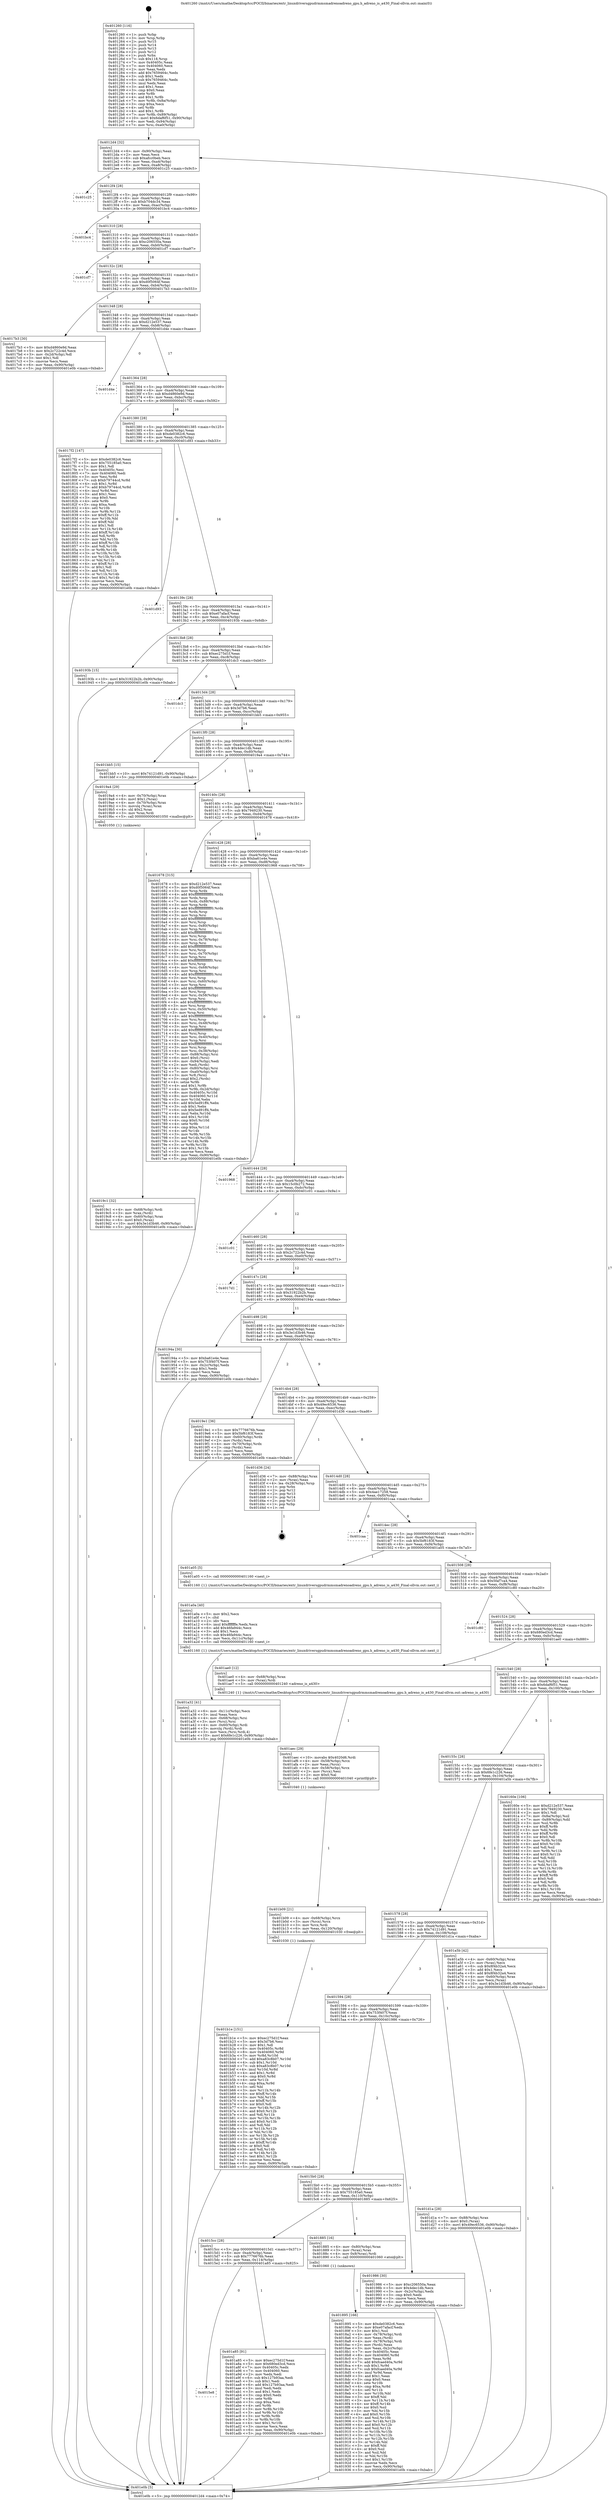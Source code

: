digraph "0x401260" {
  label = "0x401260 (/mnt/c/Users/mathe/Desktop/tcc/POCII/binaries/extr_linuxdriversgpudrmmsmadrenoadreno_gpu.h_adreno_is_a430_Final-ollvm.out::main(0))"
  labelloc = "t"
  node[shape=record]

  Entry [label="",width=0.3,height=0.3,shape=circle,fillcolor=black,style=filled]
  "0x4012d4" [label="{
     0x4012d4 [32]\l
     | [instrs]\l
     &nbsp;&nbsp;0x4012d4 \<+6\>: mov -0x90(%rbp),%eax\l
     &nbsp;&nbsp;0x4012da \<+2\>: mov %eax,%ecx\l
     &nbsp;&nbsp;0x4012dc \<+6\>: sub $0xafcc0beb,%ecx\l
     &nbsp;&nbsp;0x4012e2 \<+6\>: mov %eax,-0xa4(%rbp)\l
     &nbsp;&nbsp;0x4012e8 \<+6\>: mov %ecx,-0xa8(%rbp)\l
     &nbsp;&nbsp;0x4012ee \<+6\>: je 0000000000401c25 \<main+0x9c5\>\l
  }"]
  "0x401c25" [label="{
     0x401c25\l
  }", style=dashed]
  "0x4012f4" [label="{
     0x4012f4 [28]\l
     | [instrs]\l
     &nbsp;&nbsp;0x4012f4 \<+5\>: jmp 00000000004012f9 \<main+0x99\>\l
     &nbsp;&nbsp;0x4012f9 \<+6\>: mov -0xa4(%rbp),%eax\l
     &nbsp;&nbsp;0x4012ff \<+5\>: sub $0xb704dc34,%eax\l
     &nbsp;&nbsp;0x401304 \<+6\>: mov %eax,-0xac(%rbp)\l
     &nbsp;&nbsp;0x40130a \<+6\>: je 0000000000401bc4 \<main+0x964\>\l
  }"]
  Exit [label="",width=0.3,height=0.3,shape=circle,fillcolor=black,style=filled,peripheries=2]
  "0x401bc4" [label="{
     0x401bc4\l
  }", style=dashed]
  "0x401310" [label="{
     0x401310 [28]\l
     | [instrs]\l
     &nbsp;&nbsp;0x401310 \<+5\>: jmp 0000000000401315 \<main+0xb5\>\l
     &nbsp;&nbsp;0x401315 \<+6\>: mov -0xa4(%rbp),%eax\l
     &nbsp;&nbsp;0x40131b \<+5\>: sub $0xc206550a,%eax\l
     &nbsp;&nbsp;0x401320 \<+6\>: mov %eax,-0xb0(%rbp)\l
     &nbsp;&nbsp;0x401326 \<+6\>: je 0000000000401cf7 \<main+0xa97\>\l
  }"]
  "0x401b1e" [label="{
     0x401b1e [151]\l
     | [instrs]\l
     &nbsp;&nbsp;0x401b1e \<+5\>: mov $0xec275d1f,%eax\l
     &nbsp;&nbsp;0x401b23 \<+5\>: mov $0x3d7b6,%esi\l
     &nbsp;&nbsp;0x401b28 \<+2\>: mov $0x1,%dl\l
     &nbsp;&nbsp;0x401b2a \<+8\>: mov 0x40405c,%r8d\l
     &nbsp;&nbsp;0x401b32 \<+8\>: mov 0x404060,%r9d\l
     &nbsp;&nbsp;0x401b3a \<+3\>: mov %r8d,%r10d\l
     &nbsp;&nbsp;0x401b3d \<+7\>: add $0xa83c8b07,%r10d\l
     &nbsp;&nbsp;0x401b44 \<+4\>: sub $0x1,%r10d\l
     &nbsp;&nbsp;0x401b48 \<+7\>: sub $0xa83c8b07,%r10d\l
     &nbsp;&nbsp;0x401b4f \<+4\>: imul %r10d,%r8d\l
     &nbsp;&nbsp;0x401b53 \<+4\>: and $0x1,%r8d\l
     &nbsp;&nbsp;0x401b57 \<+4\>: cmp $0x0,%r8d\l
     &nbsp;&nbsp;0x401b5b \<+4\>: sete %r11b\l
     &nbsp;&nbsp;0x401b5f \<+4\>: cmp $0xa,%r9d\l
     &nbsp;&nbsp;0x401b63 \<+3\>: setl %bl\l
     &nbsp;&nbsp;0x401b66 \<+3\>: mov %r11b,%r14b\l
     &nbsp;&nbsp;0x401b69 \<+4\>: xor $0xff,%r14b\l
     &nbsp;&nbsp;0x401b6d \<+3\>: mov %bl,%r15b\l
     &nbsp;&nbsp;0x401b70 \<+4\>: xor $0xff,%r15b\l
     &nbsp;&nbsp;0x401b74 \<+3\>: xor $0x0,%dl\l
     &nbsp;&nbsp;0x401b77 \<+3\>: mov %r14b,%r12b\l
     &nbsp;&nbsp;0x401b7a \<+4\>: and $0x0,%r12b\l
     &nbsp;&nbsp;0x401b7e \<+3\>: and %dl,%r11b\l
     &nbsp;&nbsp;0x401b81 \<+3\>: mov %r15b,%r13b\l
     &nbsp;&nbsp;0x401b84 \<+4\>: and $0x0,%r13b\l
     &nbsp;&nbsp;0x401b88 \<+2\>: and %dl,%bl\l
     &nbsp;&nbsp;0x401b8a \<+3\>: or %r11b,%r12b\l
     &nbsp;&nbsp;0x401b8d \<+3\>: or %bl,%r13b\l
     &nbsp;&nbsp;0x401b90 \<+3\>: xor %r13b,%r12b\l
     &nbsp;&nbsp;0x401b93 \<+3\>: or %r15b,%r14b\l
     &nbsp;&nbsp;0x401b96 \<+4\>: xor $0xff,%r14b\l
     &nbsp;&nbsp;0x401b9a \<+3\>: or $0x0,%dl\l
     &nbsp;&nbsp;0x401b9d \<+3\>: and %dl,%r14b\l
     &nbsp;&nbsp;0x401ba0 \<+3\>: or %r14b,%r12b\l
     &nbsp;&nbsp;0x401ba3 \<+4\>: test $0x1,%r12b\l
     &nbsp;&nbsp;0x401ba7 \<+3\>: cmovne %esi,%eax\l
     &nbsp;&nbsp;0x401baa \<+6\>: mov %eax,-0x90(%rbp)\l
     &nbsp;&nbsp;0x401bb0 \<+5\>: jmp 0000000000401e0b \<main+0xbab\>\l
  }"]
  "0x401cf7" [label="{
     0x401cf7\l
  }", style=dashed]
  "0x40132c" [label="{
     0x40132c [28]\l
     | [instrs]\l
     &nbsp;&nbsp;0x40132c \<+5\>: jmp 0000000000401331 \<main+0xd1\>\l
     &nbsp;&nbsp;0x401331 \<+6\>: mov -0xa4(%rbp),%eax\l
     &nbsp;&nbsp;0x401337 \<+5\>: sub $0xd0f5064f,%eax\l
     &nbsp;&nbsp;0x40133c \<+6\>: mov %eax,-0xb4(%rbp)\l
     &nbsp;&nbsp;0x401342 \<+6\>: je 00000000004017b3 \<main+0x553\>\l
  }"]
  "0x401b09" [label="{
     0x401b09 [21]\l
     | [instrs]\l
     &nbsp;&nbsp;0x401b09 \<+4\>: mov -0x68(%rbp),%rcx\l
     &nbsp;&nbsp;0x401b0d \<+3\>: mov (%rcx),%rcx\l
     &nbsp;&nbsp;0x401b10 \<+3\>: mov %rcx,%rdi\l
     &nbsp;&nbsp;0x401b13 \<+6\>: mov %eax,-0x120(%rbp)\l
     &nbsp;&nbsp;0x401b19 \<+5\>: call 0000000000401030 \<free@plt\>\l
     | [calls]\l
     &nbsp;&nbsp;0x401030 \{1\} (unknown)\l
  }"]
  "0x4017b3" [label="{
     0x4017b3 [30]\l
     | [instrs]\l
     &nbsp;&nbsp;0x4017b3 \<+5\>: mov $0xd4860e9d,%eax\l
     &nbsp;&nbsp;0x4017b8 \<+5\>: mov $0x2c722c4d,%ecx\l
     &nbsp;&nbsp;0x4017bd \<+3\>: mov -0x2d(%rbp),%dl\l
     &nbsp;&nbsp;0x4017c0 \<+3\>: test $0x1,%dl\l
     &nbsp;&nbsp;0x4017c3 \<+3\>: cmovne %ecx,%eax\l
     &nbsp;&nbsp;0x4017c6 \<+6\>: mov %eax,-0x90(%rbp)\l
     &nbsp;&nbsp;0x4017cc \<+5\>: jmp 0000000000401e0b \<main+0xbab\>\l
  }"]
  "0x401348" [label="{
     0x401348 [28]\l
     | [instrs]\l
     &nbsp;&nbsp;0x401348 \<+5\>: jmp 000000000040134d \<main+0xed\>\l
     &nbsp;&nbsp;0x40134d \<+6\>: mov -0xa4(%rbp),%eax\l
     &nbsp;&nbsp;0x401353 \<+5\>: sub $0xd212e537,%eax\l
     &nbsp;&nbsp;0x401358 \<+6\>: mov %eax,-0xb8(%rbp)\l
     &nbsp;&nbsp;0x40135e \<+6\>: je 0000000000401d4e \<main+0xaee\>\l
  }"]
  "0x401aec" [label="{
     0x401aec [29]\l
     | [instrs]\l
     &nbsp;&nbsp;0x401aec \<+10\>: movabs $0x4020d6,%rdi\l
     &nbsp;&nbsp;0x401af6 \<+4\>: mov -0x58(%rbp),%rcx\l
     &nbsp;&nbsp;0x401afa \<+2\>: mov %eax,(%rcx)\l
     &nbsp;&nbsp;0x401afc \<+4\>: mov -0x58(%rbp),%rcx\l
     &nbsp;&nbsp;0x401b00 \<+2\>: mov (%rcx),%esi\l
     &nbsp;&nbsp;0x401b02 \<+2\>: mov $0x0,%al\l
     &nbsp;&nbsp;0x401b04 \<+5\>: call 0000000000401040 \<printf@plt\>\l
     | [calls]\l
     &nbsp;&nbsp;0x401040 \{1\} (unknown)\l
  }"]
  "0x401d4e" [label="{
     0x401d4e\l
  }", style=dashed]
  "0x401364" [label="{
     0x401364 [28]\l
     | [instrs]\l
     &nbsp;&nbsp;0x401364 \<+5\>: jmp 0000000000401369 \<main+0x109\>\l
     &nbsp;&nbsp;0x401369 \<+6\>: mov -0xa4(%rbp),%eax\l
     &nbsp;&nbsp;0x40136f \<+5\>: sub $0xd4860e9d,%eax\l
     &nbsp;&nbsp;0x401374 \<+6\>: mov %eax,-0xbc(%rbp)\l
     &nbsp;&nbsp;0x40137a \<+6\>: je 00000000004017f2 \<main+0x592\>\l
  }"]
  "0x4015e8" [label="{
     0x4015e8\l
  }", style=dashed]
  "0x4017f2" [label="{
     0x4017f2 [147]\l
     | [instrs]\l
     &nbsp;&nbsp;0x4017f2 \<+5\>: mov $0xde0382c6,%eax\l
     &nbsp;&nbsp;0x4017f7 \<+5\>: mov $0x755185a0,%ecx\l
     &nbsp;&nbsp;0x4017fc \<+2\>: mov $0x1,%dl\l
     &nbsp;&nbsp;0x4017fe \<+7\>: mov 0x40405c,%esi\l
     &nbsp;&nbsp;0x401805 \<+7\>: mov 0x404060,%edi\l
     &nbsp;&nbsp;0x40180c \<+3\>: mov %esi,%r8d\l
     &nbsp;&nbsp;0x40180f \<+7\>: sub $0xb79744cd,%r8d\l
     &nbsp;&nbsp;0x401816 \<+4\>: sub $0x1,%r8d\l
     &nbsp;&nbsp;0x40181a \<+7\>: add $0xb79744cd,%r8d\l
     &nbsp;&nbsp;0x401821 \<+4\>: imul %r8d,%esi\l
     &nbsp;&nbsp;0x401825 \<+3\>: and $0x1,%esi\l
     &nbsp;&nbsp;0x401828 \<+3\>: cmp $0x0,%esi\l
     &nbsp;&nbsp;0x40182b \<+4\>: sete %r9b\l
     &nbsp;&nbsp;0x40182f \<+3\>: cmp $0xa,%edi\l
     &nbsp;&nbsp;0x401832 \<+4\>: setl %r10b\l
     &nbsp;&nbsp;0x401836 \<+3\>: mov %r9b,%r11b\l
     &nbsp;&nbsp;0x401839 \<+4\>: xor $0xff,%r11b\l
     &nbsp;&nbsp;0x40183d \<+3\>: mov %r10b,%bl\l
     &nbsp;&nbsp;0x401840 \<+3\>: xor $0xff,%bl\l
     &nbsp;&nbsp;0x401843 \<+3\>: xor $0x1,%dl\l
     &nbsp;&nbsp;0x401846 \<+3\>: mov %r11b,%r14b\l
     &nbsp;&nbsp;0x401849 \<+4\>: and $0xff,%r14b\l
     &nbsp;&nbsp;0x40184d \<+3\>: and %dl,%r9b\l
     &nbsp;&nbsp;0x401850 \<+3\>: mov %bl,%r15b\l
     &nbsp;&nbsp;0x401853 \<+4\>: and $0xff,%r15b\l
     &nbsp;&nbsp;0x401857 \<+3\>: and %dl,%r10b\l
     &nbsp;&nbsp;0x40185a \<+3\>: or %r9b,%r14b\l
     &nbsp;&nbsp;0x40185d \<+3\>: or %r10b,%r15b\l
     &nbsp;&nbsp;0x401860 \<+3\>: xor %r15b,%r14b\l
     &nbsp;&nbsp;0x401863 \<+3\>: or %bl,%r11b\l
     &nbsp;&nbsp;0x401866 \<+4\>: xor $0xff,%r11b\l
     &nbsp;&nbsp;0x40186a \<+3\>: or $0x1,%dl\l
     &nbsp;&nbsp;0x40186d \<+3\>: and %dl,%r11b\l
     &nbsp;&nbsp;0x401870 \<+3\>: or %r11b,%r14b\l
     &nbsp;&nbsp;0x401873 \<+4\>: test $0x1,%r14b\l
     &nbsp;&nbsp;0x401877 \<+3\>: cmovne %ecx,%eax\l
     &nbsp;&nbsp;0x40187a \<+6\>: mov %eax,-0x90(%rbp)\l
     &nbsp;&nbsp;0x401880 \<+5\>: jmp 0000000000401e0b \<main+0xbab\>\l
  }"]
  "0x401380" [label="{
     0x401380 [28]\l
     | [instrs]\l
     &nbsp;&nbsp;0x401380 \<+5\>: jmp 0000000000401385 \<main+0x125\>\l
     &nbsp;&nbsp;0x401385 \<+6\>: mov -0xa4(%rbp),%eax\l
     &nbsp;&nbsp;0x40138b \<+5\>: sub $0xde0382c6,%eax\l
     &nbsp;&nbsp;0x401390 \<+6\>: mov %eax,-0xc0(%rbp)\l
     &nbsp;&nbsp;0x401396 \<+6\>: je 0000000000401d93 \<main+0xb33\>\l
  }"]
  "0x401a85" [label="{
     0x401a85 [91]\l
     | [instrs]\l
     &nbsp;&nbsp;0x401a85 \<+5\>: mov $0xec275d1f,%eax\l
     &nbsp;&nbsp;0x401a8a \<+5\>: mov $0x680ed3cd,%ecx\l
     &nbsp;&nbsp;0x401a8f \<+7\>: mov 0x40405c,%edx\l
     &nbsp;&nbsp;0x401a96 \<+7\>: mov 0x404060,%esi\l
     &nbsp;&nbsp;0x401a9d \<+2\>: mov %edx,%edi\l
     &nbsp;&nbsp;0x401a9f \<+6\>: sub $0x127b93aa,%edi\l
     &nbsp;&nbsp;0x401aa5 \<+3\>: sub $0x1,%edi\l
     &nbsp;&nbsp;0x401aa8 \<+6\>: add $0x127b93aa,%edi\l
     &nbsp;&nbsp;0x401aae \<+3\>: imul %edi,%edx\l
     &nbsp;&nbsp;0x401ab1 \<+3\>: and $0x1,%edx\l
     &nbsp;&nbsp;0x401ab4 \<+3\>: cmp $0x0,%edx\l
     &nbsp;&nbsp;0x401ab7 \<+4\>: sete %r8b\l
     &nbsp;&nbsp;0x401abb \<+3\>: cmp $0xa,%esi\l
     &nbsp;&nbsp;0x401abe \<+4\>: setl %r9b\l
     &nbsp;&nbsp;0x401ac2 \<+3\>: mov %r8b,%r10b\l
     &nbsp;&nbsp;0x401ac5 \<+3\>: and %r9b,%r10b\l
     &nbsp;&nbsp;0x401ac8 \<+3\>: xor %r9b,%r8b\l
     &nbsp;&nbsp;0x401acb \<+3\>: or %r8b,%r10b\l
     &nbsp;&nbsp;0x401ace \<+4\>: test $0x1,%r10b\l
     &nbsp;&nbsp;0x401ad2 \<+3\>: cmovne %ecx,%eax\l
     &nbsp;&nbsp;0x401ad5 \<+6\>: mov %eax,-0x90(%rbp)\l
     &nbsp;&nbsp;0x401adb \<+5\>: jmp 0000000000401e0b \<main+0xbab\>\l
  }"]
  "0x401d93" [label="{
     0x401d93\l
  }", style=dashed]
  "0x40139c" [label="{
     0x40139c [28]\l
     | [instrs]\l
     &nbsp;&nbsp;0x40139c \<+5\>: jmp 00000000004013a1 \<main+0x141\>\l
     &nbsp;&nbsp;0x4013a1 \<+6\>: mov -0xa4(%rbp),%eax\l
     &nbsp;&nbsp;0x4013a7 \<+5\>: sub $0xe07afacf,%eax\l
     &nbsp;&nbsp;0x4013ac \<+6\>: mov %eax,-0xc4(%rbp)\l
     &nbsp;&nbsp;0x4013b2 \<+6\>: je 000000000040193b \<main+0x6db\>\l
  }"]
  "0x401a32" [label="{
     0x401a32 [41]\l
     | [instrs]\l
     &nbsp;&nbsp;0x401a32 \<+6\>: mov -0x11c(%rbp),%ecx\l
     &nbsp;&nbsp;0x401a38 \<+3\>: imul %eax,%ecx\l
     &nbsp;&nbsp;0x401a3b \<+4\>: mov -0x68(%rbp),%rsi\l
     &nbsp;&nbsp;0x401a3f \<+3\>: mov (%rsi),%rsi\l
     &nbsp;&nbsp;0x401a42 \<+4\>: mov -0x60(%rbp),%rdi\l
     &nbsp;&nbsp;0x401a46 \<+3\>: movslq (%rdi),%rdi\l
     &nbsp;&nbsp;0x401a49 \<+3\>: mov %ecx,(%rsi,%rdi,4)\l
     &nbsp;&nbsp;0x401a4c \<+10\>: movl $0x6fe1c226,-0x90(%rbp)\l
     &nbsp;&nbsp;0x401a56 \<+5\>: jmp 0000000000401e0b \<main+0xbab\>\l
  }"]
  "0x40193b" [label="{
     0x40193b [15]\l
     | [instrs]\l
     &nbsp;&nbsp;0x40193b \<+10\>: movl $0x31922b2b,-0x90(%rbp)\l
     &nbsp;&nbsp;0x401945 \<+5\>: jmp 0000000000401e0b \<main+0xbab\>\l
  }"]
  "0x4013b8" [label="{
     0x4013b8 [28]\l
     | [instrs]\l
     &nbsp;&nbsp;0x4013b8 \<+5\>: jmp 00000000004013bd \<main+0x15d\>\l
     &nbsp;&nbsp;0x4013bd \<+6\>: mov -0xa4(%rbp),%eax\l
     &nbsp;&nbsp;0x4013c3 \<+5\>: sub $0xec275d1f,%eax\l
     &nbsp;&nbsp;0x4013c8 \<+6\>: mov %eax,-0xc8(%rbp)\l
     &nbsp;&nbsp;0x4013ce \<+6\>: je 0000000000401dc3 \<main+0xb63\>\l
  }"]
  "0x401a0a" [label="{
     0x401a0a [40]\l
     | [instrs]\l
     &nbsp;&nbsp;0x401a0a \<+5\>: mov $0x2,%ecx\l
     &nbsp;&nbsp;0x401a0f \<+1\>: cltd\l
     &nbsp;&nbsp;0x401a10 \<+2\>: idiv %ecx\l
     &nbsp;&nbsp;0x401a12 \<+6\>: imul $0xfffffffe,%edx,%ecx\l
     &nbsp;&nbsp;0x401a18 \<+6\>: add $0x46fa944c,%ecx\l
     &nbsp;&nbsp;0x401a1e \<+3\>: add $0x1,%ecx\l
     &nbsp;&nbsp;0x401a21 \<+6\>: sub $0x46fa944c,%ecx\l
     &nbsp;&nbsp;0x401a27 \<+6\>: mov %ecx,-0x11c(%rbp)\l
     &nbsp;&nbsp;0x401a2d \<+5\>: call 0000000000401160 \<next_i\>\l
     | [calls]\l
     &nbsp;&nbsp;0x401160 \{1\} (/mnt/c/Users/mathe/Desktop/tcc/POCII/binaries/extr_linuxdriversgpudrmmsmadrenoadreno_gpu.h_adreno_is_a430_Final-ollvm.out::next_i)\l
  }"]
  "0x401dc3" [label="{
     0x401dc3\l
  }", style=dashed]
  "0x4013d4" [label="{
     0x4013d4 [28]\l
     | [instrs]\l
     &nbsp;&nbsp;0x4013d4 \<+5\>: jmp 00000000004013d9 \<main+0x179\>\l
     &nbsp;&nbsp;0x4013d9 \<+6\>: mov -0xa4(%rbp),%eax\l
     &nbsp;&nbsp;0x4013df \<+5\>: sub $0x3d7b6,%eax\l
     &nbsp;&nbsp;0x4013e4 \<+6\>: mov %eax,-0xcc(%rbp)\l
     &nbsp;&nbsp;0x4013ea \<+6\>: je 0000000000401bb5 \<main+0x955\>\l
  }"]
  "0x4019c1" [label="{
     0x4019c1 [32]\l
     | [instrs]\l
     &nbsp;&nbsp;0x4019c1 \<+4\>: mov -0x68(%rbp),%rdi\l
     &nbsp;&nbsp;0x4019c5 \<+3\>: mov %rax,(%rdi)\l
     &nbsp;&nbsp;0x4019c8 \<+4\>: mov -0x60(%rbp),%rax\l
     &nbsp;&nbsp;0x4019cc \<+6\>: movl $0x0,(%rax)\l
     &nbsp;&nbsp;0x4019d2 \<+10\>: movl $0x3e1d3b46,-0x90(%rbp)\l
     &nbsp;&nbsp;0x4019dc \<+5\>: jmp 0000000000401e0b \<main+0xbab\>\l
  }"]
  "0x401bb5" [label="{
     0x401bb5 [15]\l
     | [instrs]\l
     &nbsp;&nbsp;0x401bb5 \<+10\>: movl $0x74121d91,-0x90(%rbp)\l
     &nbsp;&nbsp;0x401bbf \<+5\>: jmp 0000000000401e0b \<main+0xbab\>\l
  }"]
  "0x4013f0" [label="{
     0x4013f0 [28]\l
     | [instrs]\l
     &nbsp;&nbsp;0x4013f0 \<+5\>: jmp 00000000004013f5 \<main+0x195\>\l
     &nbsp;&nbsp;0x4013f5 \<+6\>: mov -0xa4(%rbp),%eax\l
     &nbsp;&nbsp;0x4013fb \<+5\>: sub $0x4dec1db,%eax\l
     &nbsp;&nbsp;0x401400 \<+6\>: mov %eax,-0xd0(%rbp)\l
     &nbsp;&nbsp;0x401406 \<+6\>: je 00000000004019a4 \<main+0x744\>\l
  }"]
  "0x401895" [label="{
     0x401895 [166]\l
     | [instrs]\l
     &nbsp;&nbsp;0x401895 \<+5\>: mov $0xde0382c6,%ecx\l
     &nbsp;&nbsp;0x40189a \<+5\>: mov $0xe07afacf,%edx\l
     &nbsp;&nbsp;0x40189f \<+3\>: mov $0x1,%sil\l
     &nbsp;&nbsp;0x4018a2 \<+4\>: mov -0x78(%rbp),%rdi\l
     &nbsp;&nbsp;0x4018a6 \<+2\>: mov %eax,(%rdi)\l
     &nbsp;&nbsp;0x4018a8 \<+4\>: mov -0x78(%rbp),%rdi\l
     &nbsp;&nbsp;0x4018ac \<+2\>: mov (%rdi),%eax\l
     &nbsp;&nbsp;0x4018ae \<+3\>: mov %eax,-0x2c(%rbp)\l
     &nbsp;&nbsp;0x4018b1 \<+7\>: mov 0x40405c,%eax\l
     &nbsp;&nbsp;0x4018b8 \<+8\>: mov 0x404060,%r8d\l
     &nbsp;&nbsp;0x4018c0 \<+3\>: mov %eax,%r9d\l
     &nbsp;&nbsp;0x4018c3 \<+7\>: add $0xfcaed40a,%r9d\l
     &nbsp;&nbsp;0x4018ca \<+4\>: sub $0x1,%r9d\l
     &nbsp;&nbsp;0x4018ce \<+7\>: sub $0xfcaed40a,%r9d\l
     &nbsp;&nbsp;0x4018d5 \<+4\>: imul %r9d,%eax\l
     &nbsp;&nbsp;0x4018d9 \<+3\>: and $0x1,%eax\l
     &nbsp;&nbsp;0x4018dc \<+3\>: cmp $0x0,%eax\l
     &nbsp;&nbsp;0x4018df \<+4\>: sete %r10b\l
     &nbsp;&nbsp;0x4018e3 \<+4\>: cmp $0xa,%r8d\l
     &nbsp;&nbsp;0x4018e7 \<+4\>: setl %r11b\l
     &nbsp;&nbsp;0x4018eb \<+3\>: mov %r10b,%bl\l
     &nbsp;&nbsp;0x4018ee \<+3\>: xor $0xff,%bl\l
     &nbsp;&nbsp;0x4018f1 \<+3\>: mov %r11b,%r14b\l
     &nbsp;&nbsp;0x4018f4 \<+4\>: xor $0xff,%r14b\l
     &nbsp;&nbsp;0x4018f8 \<+4\>: xor $0x0,%sil\l
     &nbsp;&nbsp;0x4018fc \<+3\>: mov %bl,%r15b\l
     &nbsp;&nbsp;0x4018ff \<+4\>: and $0x0,%r15b\l
     &nbsp;&nbsp;0x401903 \<+3\>: and %sil,%r10b\l
     &nbsp;&nbsp;0x401906 \<+3\>: mov %r14b,%r12b\l
     &nbsp;&nbsp;0x401909 \<+4\>: and $0x0,%r12b\l
     &nbsp;&nbsp;0x40190d \<+3\>: and %sil,%r11b\l
     &nbsp;&nbsp;0x401910 \<+3\>: or %r10b,%r15b\l
     &nbsp;&nbsp;0x401913 \<+3\>: or %r11b,%r12b\l
     &nbsp;&nbsp;0x401916 \<+3\>: xor %r12b,%r15b\l
     &nbsp;&nbsp;0x401919 \<+3\>: or %r14b,%bl\l
     &nbsp;&nbsp;0x40191c \<+3\>: xor $0xff,%bl\l
     &nbsp;&nbsp;0x40191f \<+4\>: or $0x0,%sil\l
     &nbsp;&nbsp;0x401923 \<+3\>: and %sil,%bl\l
     &nbsp;&nbsp;0x401926 \<+3\>: or %bl,%r15b\l
     &nbsp;&nbsp;0x401929 \<+4\>: test $0x1,%r15b\l
     &nbsp;&nbsp;0x40192d \<+3\>: cmovne %edx,%ecx\l
     &nbsp;&nbsp;0x401930 \<+6\>: mov %ecx,-0x90(%rbp)\l
     &nbsp;&nbsp;0x401936 \<+5\>: jmp 0000000000401e0b \<main+0xbab\>\l
  }"]
  "0x4019a4" [label="{
     0x4019a4 [29]\l
     | [instrs]\l
     &nbsp;&nbsp;0x4019a4 \<+4\>: mov -0x70(%rbp),%rax\l
     &nbsp;&nbsp;0x4019a8 \<+6\>: movl $0x1,(%rax)\l
     &nbsp;&nbsp;0x4019ae \<+4\>: mov -0x70(%rbp),%rax\l
     &nbsp;&nbsp;0x4019b2 \<+3\>: movslq (%rax),%rax\l
     &nbsp;&nbsp;0x4019b5 \<+4\>: shl $0x2,%rax\l
     &nbsp;&nbsp;0x4019b9 \<+3\>: mov %rax,%rdi\l
     &nbsp;&nbsp;0x4019bc \<+5\>: call 0000000000401050 \<malloc@plt\>\l
     | [calls]\l
     &nbsp;&nbsp;0x401050 \{1\} (unknown)\l
  }"]
  "0x40140c" [label="{
     0x40140c [28]\l
     | [instrs]\l
     &nbsp;&nbsp;0x40140c \<+5\>: jmp 0000000000401411 \<main+0x1b1\>\l
     &nbsp;&nbsp;0x401411 \<+6\>: mov -0xa4(%rbp),%eax\l
     &nbsp;&nbsp;0x401417 \<+5\>: sub $0x7949230,%eax\l
     &nbsp;&nbsp;0x40141c \<+6\>: mov %eax,-0xd4(%rbp)\l
     &nbsp;&nbsp;0x401422 \<+6\>: je 0000000000401678 \<main+0x418\>\l
  }"]
  "0x4015cc" [label="{
     0x4015cc [28]\l
     | [instrs]\l
     &nbsp;&nbsp;0x4015cc \<+5\>: jmp 00000000004015d1 \<main+0x371\>\l
     &nbsp;&nbsp;0x4015d1 \<+6\>: mov -0xa4(%rbp),%eax\l
     &nbsp;&nbsp;0x4015d7 \<+5\>: sub $0x7776676b,%eax\l
     &nbsp;&nbsp;0x4015dc \<+6\>: mov %eax,-0x114(%rbp)\l
     &nbsp;&nbsp;0x4015e2 \<+6\>: je 0000000000401a85 \<main+0x825\>\l
  }"]
  "0x401678" [label="{
     0x401678 [315]\l
     | [instrs]\l
     &nbsp;&nbsp;0x401678 \<+5\>: mov $0xd212e537,%eax\l
     &nbsp;&nbsp;0x40167d \<+5\>: mov $0xd0f5064f,%ecx\l
     &nbsp;&nbsp;0x401682 \<+3\>: mov %rsp,%rdx\l
     &nbsp;&nbsp;0x401685 \<+4\>: add $0xfffffffffffffff0,%rdx\l
     &nbsp;&nbsp;0x401689 \<+3\>: mov %rdx,%rsp\l
     &nbsp;&nbsp;0x40168c \<+7\>: mov %rdx,-0x88(%rbp)\l
     &nbsp;&nbsp;0x401693 \<+3\>: mov %rsp,%rdx\l
     &nbsp;&nbsp;0x401696 \<+4\>: add $0xfffffffffffffff0,%rdx\l
     &nbsp;&nbsp;0x40169a \<+3\>: mov %rdx,%rsp\l
     &nbsp;&nbsp;0x40169d \<+3\>: mov %rsp,%rsi\l
     &nbsp;&nbsp;0x4016a0 \<+4\>: add $0xfffffffffffffff0,%rsi\l
     &nbsp;&nbsp;0x4016a4 \<+3\>: mov %rsi,%rsp\l
     &nbsp;&nbsp;0x4016a7 \<+4\>: mov %rsi,-0x80(%rbp)\l
     &nbsp;&nbsp;0x4016ab \<+3\>: mov %rsp,%rsi\l
     &nbsp;&nbsp;0x4016ae \<+4\>: add $0xfffffffffffffff0,%rsi\l
     &nbsp;&nbsp;0x4016b2 \<+3\>: mov %rsi,%rsp\l
     &nbsp;&nbsp;0x4016b5 \<+4\>: mov %rsi,-0x78(%rbp)\l
     &nbsp;&nbsp;0x4016b9 \<+3\>: mov %rsp,%rsi\l
     &nbsp;&nbsp;0x4016bc \<+4\>: add $0xfffffffffffffff0,%rsi\l
     &nbsp;&nbsp;0x4016c0 \<+3\>: mov %rsi,%rsp\l
     &nbsp;&nbsp;0x4016c3 \<+4\>: mov %rsi,-0x70(%rbp)\l
     &nbsp;&nbsp;0x4016c7 \<+3\>: mov %rsp,%rsi\l
     &nbsp;&nbsp;0x4016ca \<+4\>: add $0xfffffffffffffff0,%rsi\l
     &nbsp;&nbsp;0x4016ce \<+3\>: mov %rsi,%rsp\l
     &nbsp;&nbsp;0x4016d1 \<+4\>: mov %rsi,-0x68(%rbp)\l
     &nbsp;&nbsp;0x4016d5 \<+3\>: mov %rsp,%rsi\l
     &nbsp;&nbsp;0x4016d8 \<+4\>: add $0xfffffffffffffff0,%rsi\l
     &nbsp;&nbsp;0x4016dc \<+3\>: mov %rsi,%rsp\l
     &nbsp;&nbsp;0x4016df \<+4\>: mov %rsi,-0x60(%rbp)\l
     &nbsp;&nbsp;0x4016e3 \<+3\>: mov %rsp,%rsi\l
     &nbsp;&nbsp;0x4016e6 \<+4\>: add $0xfffffffffffffff0,%rsi\l
     &nbsp;&nbsp;0x4016ea \<+3\>: mov %rsi,%rsp\l
     &nbsp;&nbsp;0x4016ed \<+4\>: mov %rsi,-0x58(%rbp)\l
     &nbsp;&nbsp;0x4016f1 \<+3\>: mov %rsp,%rsi\l
     &nbsp;&nbsp;0x4016f4 \<+4\>: add $0xfffffffffffffff0,%rsi\l
     &nbsp;&nbsp;0x4016f8 \<+3\>: mov %rsi,%rsp\l
     &nbsp;&nbsp;0x4016fb \<+4\>: mov %rsi,-0x50(%rbp)\l
     &nbsp;&nbsp;0x4016ff \<+3\>: mov %rsp,%rsi\l
     &nbsp;&nbsp;0x401702 \<+4\>: add $0xfffffffffffffff0,%rsi\l
     &nbsp;&nbsp;0x401706 \<+3\>: mov %rsi,%rsp\l
     &nbsp;&nbsp;0x401709 \<+4\>: mov %rsi,-0x48(%rbp)\l
     &nbsp;&nbsp;0x40170d \<+3\>: mov %rsp,%rsi\l
     &nbsp;&nbsp;0x401710 \<+4\>: add $0xfffffffffffffff0,%rsi\l
     &nbsp;&nbsp;0x401714 \<+3\>: mov %rsi,%rsp\l
     &nbsp;&nbsp;0x401717 \<+4\>: mov %rsi,-0x40(%rbp)\l
     &nbsp;&nbsp;0x40171b \<+3\>: mov %rsp,%rsi\l
     &nbsp;&nbsp;0x40171e \<+4\>: add $0xfffffffffffffff0,%rsi\l
     &nbsp;&nbsp;0x401722 \<+3\>: mov %rsi,%rsp\l
     &nbsp;&nbsp;0x401725 \<+4\>: mov %rsi,-0x38(%rbp)\l
     &nbsp;&nbsp;0x401729 \<+7\>: mov -0x88(%rbp),%rsi\l
     &nbsp;&nbsp;0x401730 \<+6\>: movl $0x0,(%rsi)\l
     &nbsp;&nbsp;0x401736 \<+6\>: mov -0x94(%rbp),%edi\l
     &nbsp;&nbsp;0x40173c \<+2\>: mov %edi,(%rdx)\l
     &nbsp;&nbsp;0x40173e \<+4\>: mov -0x80(%rbp),%rsi\l
     &nbsp;&nbsp;0x401742 \<+7\>: mov -0xa0(%rbp),%r8\l
     &nbsp;&nbsp;0x401749 \<+3\>: mov %r8,(%rsi)\l
     &nbsp;&nbsp;0x40174c \<+3\>: cmpl $0x2,(%rdx)\l
     &nbsp;&nbsp;0x40174f \<+4\>: setne %r9b\l
     &nbsp;&nbsp;0x401753 \<+4\>: and $0x1,%r9b\l
     &nbsp;&nbsp;0x401757 \<+4\>: mov %r9b,-0x2d(%rbp)\l
     &nbsp;&nbsp;0x40175b \<+8\>: mov 0x40405c,%r10d\l
     &nbsp;&nbsp;0x401763 \<+8\>: mov 0x404060,%r11d\l
     &nbsp;&nbsp;0x40176b \<+3\>: mov %r10d,%ebx\l
     &nbsp;&nbsp;0x40176e \<+6\>: add $0x5ed91ff4,%ebx\l
     &nbsp;&nbsp;0x401774 \<+3\>: sub $0x1,%ebx\l
     &nbsp;&nbsp;0x401777 \<+6\>: sub $0x5ed91ff4,%ebx\l
     &nbsp;&nbsp;0x40177d \<+4\>: imul %ebx,%r10d\l
     &nbsp;&nbsp;0x401781 \<+4\>: and $0x1,%r10d\l
     &nbsp;&nbsp;0x401785 \<+4\>: cmp $0x0,%r10d\l
     &nbsp;&nbsp;0x401789 \<+4\>: sete %r9b\l
     &nbsp;&nbsp;0x40178d \<+4\>: cmp $0xa,%r11d\l
     &nbsp;&nbsp;0x401791 \<+4\>: setl %r14b\l
     &nbsp;&nbsp;0x401795 \<+3\>: mov %r9b,%r15b\l
     &nbsp;&nbsp;0x401798 \<+3\>: and %r14b,%r15b\l
     &nbsp;&nbsp;0x40179b \<+3\>: xor %r14b,%r9b\l
     &nbsp;&nbsp;0x40179e \<+3\>: or %r9b,%r15b\l
     &nbsp;&nbsp;0x4017a1 \<+4\>: test $0x1,%r15b\l
     &nbsp;&nbsp;0x4017a5 \<+3\>: cmovne %ecx,%eax\l
     &nbsp;&nbsp;0x4017a8 \<+6\>: mov %eax,-0x90(%rbp)\l
     &nbsp;&nbsp;0x4017ae \<+5\>: jmp 0000000000401e0b \<main+0xbab\>\l
  }"]
  "0x401428" [label="{
     0x401428 [28]\l
     | [instrs]\l
     &nbsp;&nbsp;0x401428 \<+5\>: jmp 000000000040142d \<main+0x1cd\>\l
     &nbsp;&nbsp;0x40142d \<+6\>: mov -0xa4(%rbp),%eax\l
     &nbsp;&nbsp;0x401433 \<+5\>: sub $0xba61e4e,%eax\l
     &nbsp;&nbsp;0x401438 \<+6\>: mov %eax,-0xd8(%rbp)\l
     &nbsp;&nbsp;0x40143e \<+6\>: je 0000000000401968 \<main+0x708\>\l
  }"]
  "0x401885" [label="{
     0x401885 [16]\l
     | [instrs]\l
     &nbsp;&nbsp;0x401885 \<+4\>: mov -0x80(%rbp),%rax\l
     &nbsp;&nbsp;0x401889 \<+3\>: mov (%rax),%rax\l
     &nbsp;&nbsp;0x40188c \<+4\>: mov 0x8(%rax),%rdi\l
     &nbsp;&nbsp;0x401890 \<+5\>: call 0000000000401060 \<atoi@plt\>\l
     | [calls]\l
     &nbsp;&nbsp;0x401060 \{1\} (unknown)\l
  }"]
  "0x401968" [label="{
     0x401968\l
  }", style=dashed]
  "0x401444" [label="{
     0x401444 [28]\l
     | [instrs]\l
     &nbsp;&nbsp;0x401444 \<+5\>: jmp 0000000000401449 \<main+0x1e9\>\l
     &nbsp;&nbsp;0x401449 \<+6\>: mov -0xa4(%rbp),%eax\l
     &nbsp;&nbsp;0x40144f \<+5\>: sub $0x15c0b272,%eax\l
     &nbsp;&nbsp;0x401454 \<+6\>: mov %eax,-0xdc(%rbp)\l
     &nbsp;&nbsp;0x40145a \<+6\>: je 0000000000401c01 \<main+0x9a1\>\l
  }"]
  "0x4015b0" [label="{
     0x4015b0 [28]\l
     | [instrs]\l
     &nbsp;&nbsp;0x4015b0 \<+5\>: jmp 00000000004015b5 \<main+0x355\>\l
     &nbsp;&nbsp;0x4015b5 \<+6\>: mov -0xa4(%rbp),%eax\l
     &nbsp;&nbsp;0x4015bb \<+5\>: sub $0x755185a0,%eax\l
     &nbsp;&nbsp;0x4015c0 \<+6\>: mov %eax,-0x110(%rbp)\l
     &nbsp;&nbsp;0x4015c6 \<+6\>: je 0000000000401885 \<main+0x625\>\l
  }"]
  "0x401c01" [label="{
     0x401c01\l
  }", style=dashed]
  "0x401460" [label="{
     0x401460 [28]\l
     | [instrs]\l
     &nbsp;&nbsp;0x401460 \<+5\>: jmp 0000000000401465 \<main+0x205\>\l
     &nbsp;&nbsp;0x401465 \<+6\>: mov -0xa4(%rbp),%eax\l
     &nbsp;&nbsp;0x40146b \<+5\>: sub $0x2c722c4d,%eax\l
     &nbsp;&nbsp;0x401470 \<+6\>: mov %eax,-0xe0(%rbp)\l
     &nbsp;&nbsp;0x401476 \<+6\>: je 00000000004017d1 \<main+0x571\>\l
  }"]
  "0x401986" [label="{
     0x401986 [30]\l
     | [instrs]\l
     &nbsp;&nbsp;0x401986 \<+5\>: mov $0xc206550a,%eax\l
     &nbsp;&nbsp;0x40198b \<+5\>: mov $0x4dec1db,%ecx\l
     &nbsp;&nbsp;0x401990 \<+3\>: mov -0x2c(%rbp),%edx\l
     &nbsp;&nbsp;0x401993 \<+3\>: cmp $0x0,%edx\l
     &nbsp;&nbsp;0x401996 \<+3\>: cmove %ecx,%eax\l
     &nbsp;&nbsp;0x401999 \<+6\>: mov %eax,-0x90(%rbp)\l
     &nbsp;&nbsp;0x40199f \<+5\>: jmp 0000000000401e0b \<main+0xbab\>\l
  }"]
  "0x4017d1" [label="{
     0x4017d1\l
  }", style=dashed]
  "0x40147c" [label="{
     0x40147c [28]\l
     | [instrs]\l
     &nbsp;&nbsp;0x40147c \<+5\>: jmp 0000000000401481 \<main+0x221\>\l
     &nbsp;&nbsp;0x401481 \<+6\>: mov -0xa4(%rbp),%eax\l
     &nbsp;&nbsp;0x401487 \<+5\>: sub $0x31922b2b,%eax\l
     &nbsp;&nbsp;0x40148c \<+6\>: mov %eax,-0xe4(%rbp)\l
     &nbsp;&nbsp;0x401492 \<+6\>: je 000000000040194a \<main+0x6ea\>\l
  }"]
  "0x401594" [label="{
     0x401594 [28]\l
     | [instrs]\l
     &nbsp;&nbsp;0x401594 \<+5\>: jmp 0000000000401599 \<main+0x339\>\l
     &nbsp;&nbsp;0x401599 \<+6\>: mov -0xa4(%rbp),%eax\l
     &nbsp;&nbsp;0x40159f \<+5\>: sub $0x753f407f,%eax\l
     &nbsp;&nbsp;0x4015a4 \<+6\>: mov %eax,-0x10c(%rbp)\l
     &nbsp;&nbsp;0x4015aa \<+6\>: je 0000000000401986 \<main+0x726\>\l
  }"]
  "0x40194a" [label="{
     0x40194a [30]\l
     | [instrs]\l
     &nbsp;&nbsp;0x40194a \<+5\>: mov $0xba61e4e,%eax\l
     &nbsp;&nbsp;0x40194f \<+5\>: mov $0x753f407f,%ecx\l
     &nbsp;&nbsp;0x401954 \<+3\>: mov -0x2c(%rbp),%edx\l
     &nbsp;&nbsp;0x401957 \<+3\>: cmp $0x1,%edx\l
     &nbsp;&nbsp;0x40195a \<+3\>: cmovl %ecx,%eax\l
     &nbsp;&nbsp;0x40195d \<+6\>: mov %eax,-0x90(%rbp)\l
     &nbsp;&nbsp;0x401963 \<+5\>: jmp 0000000000401e0b \<main+0xbab\>\l
  }"]
  "0x401498" [label="{
     0x401498 [28]\l
     | [instrs]\l
     &nbsp;&nbsp;0x401498 \<+5\>: jmp 000000000040149d \<main+0x23d\>\l
     &nbsp;&nbsp;0x40149d \<+6\>: mov -0xa4(%rbp),%eax\l
     &nbsp;&nbsp;0x4014a3 \<+5\>: sub $0x3e1d3b46,%eax\l
     &nbsp;&nbsp;0x4014a8 \<+6\>: mov %eax,-0xe8(%rbp)\l
     &nbsp;&nbsp;0x4014ae \<+6\>: je 00000000004019e1 \<main+0x781\>\l
  }"]
  "0x401d1a" [label="{
     0x401d1a [28]\l
     | [instrs]\l
     &nbsp;&nbsp;0x401d1a \<+7\>: mov -0x88(%rbp),%rax\l
     &nbsp;&nbsp;0x401d21 \<+6\>: movl $0x0,(%rax)\l
     &nbsp;&nbsp;0x401d27 \<+10\>: movl $0x49ec6536,-0x90(%rbp)\l
     &nbsp;&nbsp;0x401d31 \<+5\>: jmp 0000000000401e0b \<main+0xbab\>\l
  }"]
  "0x4019e1" [label="{
     0x4019e1 [36]\l
     | [instrs]\l
     &nbsp;&nbsp;0x4019e1 \<+5\>: mov $0x7776676b,%eax\l
     &nbsp;&nbsp;0x4019e6 \<+5\>: mov $0x5bf6183f,%ecx\l
     &nbsp;&nbsp;0x4019eb \<+4\>: mov -0x60(%rbp),%rdx\l
     &nbsp;&nbsp;0x4019ef \<+2\>: mov (%rdx),%esi\l
     &nbsp;&nbsp;0x4019f1 \<+4\>: mov -0x70(%rbp),%rdx\l
     &nbsp;&nbsp;0x4019f5 \<+2\>: cmp (%rdx),%esi\l
     &nbsp;&nbsp;0x4019f7 \<+3\>: cmovl %ecx,%eax\l
     &nbsp;&nbsp;0x4019fa \<+6\>: mov %eax,-0x90(%rbp)\l
     &nbsp;&nbsp;0x401a00 \<+5\>: jmp 0000000000401e0b \<main+0xbab\>\l
  }"]
  "0x4014b4" [label="{
     0x4014b4 [28]\l
     | [instrs]\l
     &nbsp;&nbsp;0x4014b4 \<+5\>: jmp 00000000004014b9 \<main+0x259\>\l
     &nbsp;&nbsp;0x4014b9 \<+6\>: mov -0xa4(%rbp),%eax\l
     &nbsp;&nbsp;0x4014bf \<+5\>: sub $0x49ec6536,%eax\l
     &nbsp;&nbsp;0x4014c4 \<+6\>: mov %eax,-0xec(%rbp)\l
     &nbsp;&nbsp;0x4014ca \<+6\>: je 0000000000401d36 \<main+0xad6\>\l
  }"]
  "0x401578" [label="{
     0x401578 [28]\l
     | [instrs]\l
     &nbsp;&nbsp;0x401578 \<+5\>: jmp 000000000040157d \<main+0x31d\>\l
     &nbsp;&nbsp;0x40157d \<+6\>: mov -0xa4(%rbp),%eax\l
     &nbsp;&nbsp;0x401583 \<+5\>: sub $0x74121d91,%eax\l
     &nbsp;&nbsp;0x401588 \<+6\>: mov %eax,-0x108(%rbp)\l
     &nbsp;&nbsp;0x40158e \<+6\>: je 0000000000401d1a \<main+0xaba\>\l
  }"]
  "0x401d36" [label="{
     0x401d36 [24]\l
     | [instrs]\l
     &nbsp;&nbsp;0x401d36 \<+7\>: mov -0x88(%rbp),%rax\l
     &nbsp;&nbsp;0x401d3d \<+2\>: mov (%rax),%eax\l
     &nbsp;&nbsp;0x401d3f \<+4\>: lea -0x28(%rbp),%rsp\l
     &nbsp;&nbsp;0x401d43 \<+1\>: pop %rbx\l
     &nbsp;&nbsp;0x401d44 \<+2\>: pop %r12\l
     &nbsp;&nbsp;0x401d46 \<+2\>: pop %r13\l
     &nbsp;&nbsp;0x401d48 \<+2\>: pop %r14\l
     &nbsp;&nbsp;0x401d4a \<+2\>: pop %r15\l
     &nbsp;&nbsp;0x401d4c \<+1\>: pop %rbp\l
     &nbsp;&nbsp;0x401d4d \<+1\>: ret\l
  }"]
  "0x4014d0" [label="{
     0x4014d0 [28]\l
     | [instrs]\l
     &nbsp;&nbsp;0x4014d0 \<+5\>: jmp 00000000004014d5 \<main+0x275\>\l
     &nbsp;&nbsp;0x4014d5 \<+6\>: mov -0xa4(%rbp),%eax\l
     &nbsp;&nbsp;0x4014db \<+5\>: sub $0x4ae17258,%eax\l
     &nbsp;&nbsp;0x4014e0 \<+6\>: mov %eax,-0xf0(%rbp)\l
     &nbsp;&nbsp;0x4014e6 \<+6\>: je 0000000000401caa \<main+0xa4a\>\l
  }"]
  "0x401a5b" [label="{
     0x401a5b [42]\l
     | [instrs]\l
     &nbsp;&nbsp;0x401a5b \<+4\>: mov -0x60(%rbp),%rax\l
     &nbsp;&nbsp;0x401a5f \<+2\>: mov (%rax),%ecx\l
     &nbsp;&nbsp;0x401a61 \<+6\>: sub $0x8f4b32a4,%ecx\l
     &nbsp;&nbsp;0x401a67 \<+3\>: add $0x1,%ecx\l
     &nbsp;&nbsp;0x401a6a \<+6\>: add $0x8f4b32a4,%ecx\l
     &nbsp;&nbsp;0x401a70 \<+4\>: mov -0x60(%rbp),%rax\l
     &nbsp;&nbsp;0x401a74 \<+2\>: mov %ecx,(%rax)\l
     &nbsp;&nbsp;0x401a76 \<+10\>: movl $0x3e1d3b46,-0x90(%rbp)\l
     &nbsp;&nbsp;0x401a80 \<+5\>: jmp 0000000000401e0b \<main+0xbab\>\l
  }"]
  "0x401caa" [label="{
     0x401caa\l
  }", style=dashed]
  "0x4014ec" [label="{
     0x4014ec [28]\l
     | [instrs]\l
     &nbsp;&nbsp;0x4014ec \<+5\>: jmp 00000000004014f1 \<main+0x291\>\l
     &nbsp;&nbsp;0x4014f1 \<+6\>: mov -0xa4(%rbp),%eax\l
     &nbsp;&nbsp;0x4014f7 \<+5\>: sub $0x5bf6183f,%eax\l
     &nbsp;&nbsp;0x4014fc \<+6\>: mov %eax,-0xf4(%rbp)\l
     &nbsp;&nbsp;0x401502 \<+6\>: je 0000000000401a05 \<main+0x7a5\>\l
  }"]
  "0x401260" [label="{
     0x401260 [116]\l
     | [instrs]\l
     &nbsp;&nbsp;0x401260 \<+1\>: push %rbp\l
     &nbsp;&nbsp;0x401261 \<+3\>: mov %rsp,%rbp\l
     &nbsp;&nbsp;0x401264 \<+2\>: push %r15\l
     &nbsp;&nbsp;0x401266 \<+2\>: push %r14\l
     &nbsp;&nbsp;0x401268 \<+2\>: push %r13\l
     &nbsp;&nbsp;0x40126a \<+2\>: push %r12\l
     &nbsp;&nbsp;0x40126c \<+1\>: push %rbx\l
     &nbsp;&nbsp;0x40126d \<+7\>: sub $0x118,%rsp\l
     &nbsp;&nbsp;0x401274 \<+7\>: mov 0x40405c,%eax\l
     &nbsp;&nbsp;0x40127b \<+7\>: mov 0x404060,%ecx\l
     &nbsp;&nbsp;0x401282 \<+2\>: mov %eax,%edx\l
     &nbsp;&nbsp;0x401284 \<+6\>: add $0x7659464c,%edx\l
     &nbsp;&nbsp;0x40128a \<+3\>: sub $0x1,%edx\l
     &nbsp;&nbsp;0x40128d \<+6\>: sub $0x7659464c,%edx\l
     &nbsp;&nbsp;0x401293 \<+3\>: imul %edx,%eax\l
     &nbsp;&nbsp;0x401296 \<+3\>: and $0x1,%eax\l
     &nbsp;&nbsp;0x401299 \<+3\>: cmp $0x0,%eax\l
     &nbsp;&nbsp;0x40129c \<+4\>: sete %r8b\l
     &nbsp;&nbsp;0x4012a0 \<+4\>: and $0x1,%r8b\l
     &nbsp;&nbsp;0x4012a4 \<+7\>: mov %r8b,-0x8a(%rbp)\l
     &nbsp;&nbsp;0x4012ab \<+3\>: cmp $0xa,%ecx\l
     &nbsp;&nbsp;0x4012ae \<+4\>: setl %r8b\l
     &nbsp;&nbsp;0x4012b2 \<+4\>: and $0x1,%r8b\l
     &nbsp;&nbsp;0x4012b6 \<+7\>: mov %r8b,-0x89(%rbp)\l
     &nbsp;&nbsp;0x4012bd \<+10\>: movl $0x6daf6f51,-0x90(%rbp)\l
     &nbsp;&nbsp;0x4012c7 \<+6\>: mov %edi,-0x94(%rbp)\l
     &nbsp;&nbsp;0x4012cd \<+7\>: mov %rsi,-0xa0(%rbp)\l
  }"]
  "0x401a05" [label="{
     0x401a05 [5]\l
     | [instrs]\l
     &nbsp;&nbsp;0x401a05 \<+5\>: call 0000000000401160 \<next_i\>\l
     | [calls]\l
     &nbsp;&nbsp;0x401160 \{1\} (/mnt/c/Users/mathe/Desktop/tcc/POCII/binaries/extr_linuxdriversgpudrmmsmadrenoadreno_gpu.h_adreno_is_a430_Final-ollvm.out::next_i)\l
  }"]
  "0x401508" [label="{
     0x401508 [28]\l
     | [instrs]\l
     &nbsp;&nbsp;0x401508 \<+5\>: jmp 000000000040150d \<main+0x2ad\>\l
     &nbsp;&nbsp;0x40150d \<+6\>: mov -0xa4(%rbp),%eax\l
     &nbsp;&nbsp;0x401513 \<+5\>: sub $0x5faf7ca4,%eax\l
     &nbsp;&nbsp;0x401518 \<+6\>: mov %eax,-0xf8(%rbp)\l
     &nbsp;&nbsp;0x40151e \<+6\>: je 0000000000401c80 \<main+0xa20\>\l
  }"]
  "0x401e0b" [label="{
     0x401e0b [5]\l
     | [instrs]\l
     &nbsp;&nbsp;0x401e0b \<+5\>: jmp 00000000004012d4 \<main+0x74\>\l
  }"]
  "0x401c80" [label="{
     0x401c80\l
  }", style=dashed]
  "0x401524" [label="{
     0x401524 [28]\l
     | [instrs]\l
     &nbsp;&nbsp;0x401524 \<+5\>: jmp 0000000000401529 \<main+0x2c9\>\l
     &nbsp;&nbsp;0x401529 \<+6\>: mov -0xa4(%rbp),%eax\l
     &nbsp;&nbsp;0x40152f \<+5\>: sub $0x680ed3cd,%eax\l
     &nbsp;&nbsp;0x401534 \<+6\>: mov %eax,-0xfc(%rbp)\l
     &nbsp;&nbsp;0x40153a \<+6\>: je 0000000000401ae0 \<main+0x880\>\l
  }"]
  "0x40155c" [label="{
     0x40155c [28]\l
     | [instrs]\l
     &nbsp;&nbsp;0x40155c \<+5\>: jmp 0000000000401561 \<main+0x301\>\l
     &nbsp;&nbsp;0x401561 \<+6\>: mov -0xa4(%rbp),%eax\l
     &nbsp;&nbsp;0x401567 \<+5\>: sub $0x6fe1c226,%eax\l
     &nbsp;&nbsp;0x40156c \<+6\>: mov %eax,-0x104(%rbp)\l
     &nbsp;&nbsp;0x401572 \<+6\>: je 0000000000401a5b \<main+0x7fb\>\l
  }"]
  "0x401ae0" [label="{
     0x401ae0 [12]\l
     | [instrs]\l
     &nbsp;&nbsp;0x401ae0 \<+4\>: mov -0x68(%rbp),%rax\l
     &nbsp;&nbsp;0x401ae4 \<+3\>: mov (%rax),%rdi\l
     &nbsp;&nbsp;0x401ae7 \<+5\>: call 0000000000401240 \<adreno_is_a430\>\l
     | [calls]\l
     &nbsp;&nbsp;0x401240 \{1\} (/mnt/c/Users/mathe/Desktop/tcc/POCII/binaries/extr_linuxdriversgpudrmmsmadrenoadreno_gpu.h_adreno_is_a430_Final-ollvm.out::adreno_is_a430)\l
  }"]
  "0x401540" [label="{
     0x401540 [28]\l
     | [instrs]\l
     &nbsp;&nbsp;0x401540 \<+5\>: jmp 0000000000401545 \<main+0x2e5\>\l
     &nbsp;&nbsp;0x401545 \<+6\>: mov -0xa4(%rbp),%eax\l
     &nbsp;&nbsp;0x40154b \<+5\>: sub $0x6daf6f51,%eax\l
     &nbsp;&nbsp;0x401550 \<+6\>: mov %eax,-0x100(%rbp)\l
     &nbsp;&nbsp;0x401556 \<+6\>: je 000000000040160e \<main+0x3ae\>\l
  }"]
  "0x40160e" [label="{
     0x40160e [106]\l
     | [instrs]\l
     &nbsp;&nbsp;0x40160e \<+5\>: mov $0xd212e537,%eax\l
     &nbsp;&nbsp;0x401613 \<+5\>: mov $0x7949230,%ecx\l
     &nbsp;&nbsp;0x401618 \<+2\>: mov $0x1,%dl\l
     &nbsp;&nbsp;0x40161a \<+7\>: mov -0x8a(%rbp),%sil\l
     &nbsp;&nbsp;0x401621 \<+7\>: mov -0x89(%rbp),%dil\l
     &nbsp;&nbsp;0x401628 \<+3\>: mov %sil,%r8b\l
     &nbsp;&nbsp;0x40162b \<+4\>: xor $0xff,%r8b\l
     &nbsp;&nbsp;0x40162f \<+3\>: mov %dil,%r9b\l
     &nbsp;&nbsp;0x401632 \<+4\>: xor $0xff,%r9b\l
     &nbsp;&nbsp;0x401636 \<+3\>: xor $0x0,%dl\l
     &nbsp;&nbsp;0x401639 \<+3\>: mov %r8b,%r10b\l
     &nbsp;&nbsp;0x40163c \<+4\>: and $0x0,%r10b\l
     &nbsp;&nbsp;0x401640 \<+3\>: and %dl,%sil\l
     &nbsp;&nbsp;0x401643 \<+3\>: mov %r9b,%r11b\l
     &nbsp;&nbsp;0x401646 \<+4\>: and $0x0,%r11b\l
     &nbsp;&nbsp;0x40164a \<+3\>: and %dl,%dil\l
     &nbsp;&nbsp;0x40164d \<+3\>: or %sil,%r10b\l
     &nbsp;&nbsp;0x401650 \<+3\>: or %dil,%r11b\l
     &nbsp;&nbsp;0x401653 \<+3\>: xor %r11b,%r10b\l
     &nbsp;&nbsp;0x401656 \<+3\>: or %r9b,%r8b\l
     &nbsp;&nbsp;0x401659 \<+4\>: xor $0xff,%r8b\l
     &nbsp;&nbsp;0x40165d \<+3\>: or $0x0,%dl\l
     &nbsp;&nbsp;0x401660 \<+3\>: and %dl,%r8b\l
     &nbsp;&nbsp;0x401663 \<+3\>: or %r8b,%r10b\l
     &nbsp;&nbsp;0x401666 \<+4\>: test $0x1,%r10b\l
     &nbsp;&nbsp;0x40166a \<+3\>: cmovne %ecx,%eax\l
     &nbsp;&nbsp;0x40166d \<+6\>: mov %eax,-0x90(%rbp)\l
     &nbsp;&nbsp;0x401673 \<+5\>: jmp 0000000000401e0b \<main+0xbab\>\l
  }"]
  Entry -> "0x401260" [label=" 1"]
  "0x4012d4" -> "0x401c25" [label=" 0"]
  "0x4012d4" -> "0x4012f4" [label=" 18"]
  "0x401d36" -> Exit [label=" 1"]
  "0x4012f4" -> "0x401bc4" [label=" 0"]
  "0x4012f4" -> "0x401310" [label=" 18"]
  "0x401d1a" -> "0x401e0b" [label=" 1"]
  "0x401310" -> "0x401cf7" [label=" 0"]
  "0x401310" -> "0x40132c" [label=" 18"]
  "0x401bb5" -> "0x401e0b" [label=" 1"]
  "0x40132c" -> "0x4017b3" [label=" 1"]
  "0x40132c" -> "0x401348" [label=" 17"]
  "0x401b1e" -> "0x401e0b" [label=" 1"]
  "0x401348" -> "0x401d4e" [label=" 0"]
  "0x401348" -> "0x401364" [label=" 17"]
  "0x401b09" -> "0x401b1e" [label=" 1"]
  "0x401364" -> "0x4017f2" [label=" 1"]
  "0x401364" -> "0x401380" [label=" 16"]
  "0x401aec" -> "0x401b09" [label=" 1"]
  "0x401380" -> "0x401d93" [label=" 0"]
  "0x401380" -> "0x40139c" [label=" 16"]
  "0x401ae0" -> "0x401aec" [label=" 1"]
  "0x40139c" -> "0x40193b" [label=" 1"]
  "0x40139c" -> "0x4013b8" [label=" 15"]
  "0x4015cc" -> "0x4015e8" [label=" 0"]
  "0x4013b8" -> "0x401dc3" [label=" 0"]
  "0x4013b8" -> "0x4013d4" [label=" 15"]
  "0x4015cc" -> "0x401a85" [label=" 1"]
  "0x4013d4" -> "0x401bb5" [label=" 1"]
  "0x4013d4" -> "0x4013f0" [label=" 14"]
  "0x401a85" -> "0x401e0b" [label=" 1"]
  "0x4013f0" -> "0x4019a4" [label=" 1"]
  "0x4013f0" -> "0x40140c" [label=" 13"]
  "0x401a5b" -> "0x401e0b" [label=" 1"]
  "0x40140c" -> "0x401678" [label=" 1"]
  "0x40140c" -> "0x401428" [label=" 12"]
  "0x401a32" -> "0x401e0b" [label=" 1"]
  "0x401428" -> "0x401968" [label=" 0"]
  "0x401428" -> "0x401444" [label=" 12"]
  "0x401a0a" -> "0x401a32" [label=" 1"]
  "0x401444" -> "0x401c01" [label=" 0"]
  "0x401444" -> "0x401460" [label=" 12"]
  "0x4019e1" -> "0x401e0b" [label=" 2"]
  "0x401460" -> "0x4017d1" [label=" 0"]
  "0x401460" -> "0x40147c" [label=" 12"]
  "0x4019c1" -> "0x401e0b" [label=" 1"]
  "0x40147c" -> "0x40194a" [label=" 1"]
  "0x40147c" -> "0x401498" [label=" 11"]
  "0x401986" -> "0x401e0b" [label=" 1"]
  "0x401498" -> "0x4019e1" [label=" 2"]
  "0x401498" -> "0x4014b4" [label=" 9"]
  "0x40194a" -> "0x401e0b" [label=" 1"]
  "0x4014b4" -> "0x401d36" [label=" 1"]
  "0x4014b4" -> "0x4014d0" [label=" 8"]
  "0x401895" -> "0x401e0b" [label=" 1"]
  "0x4014d0" -> "0x401caa" [label=" 0"]
  "0x4014d0" -> "0x4014ec" [label=" 8"]
  "0x401885" -> "0x401895" [label=" 1"]
  "0x4014ec" -> "0x401a05" [label=" 1"]
  "0x4014ec" -> "0x401508" [label=" 7"]
  "0x401a05" -> "0x401a0a" [label=" 1"]
  "0x401508" -> "0x401c80" [label=" 0"]
  "0x401508" -> "0x401524" [label=" 7"]
  "0x401594" -> "0x4015b0" [label=" 2"]
  "0x401524" -> "0x401ae0" [label=" 1"]
  "0x401524" -> "0x401540" [label=" 6"]
  "0x401594" -> "0x401986" [label=" 1"]
  "0x401540" -> "0x40160e" [label=" 1"]
  "0x401540" -> "0x40155c" [label=" 5"]
  "0x40160e" -> "0x401e0b" [label=" 1"]
  "0x401260" -> "0x4012d4" [label=" 1"]
  "0x401e0b" -> "0x4012d4" [label=" 17"]
  "0x4015b0" -> "0x401885" [label=" 1"]
  "0x401678" -> "0x401e0b" [label=" 1"]
  "0x4017b3" -> "0x401e0b" [label=" 1"]
  "0x4017f2" -> "0x401e0b" [label=" 1"]
  "0x4015b0" -> "0x4015cc" [label=" 1"]
  "0x40155c" -> "0x401a5b" [label=" 1"]
  "0x40155c" -> "0x401578" [label=" 4"]
  "0x40193b" -> "0x401e0b" [label=" 1"]
  "0x401578" -> "0x401d1a" [label=" 1"]
  "0x401578" -> "0x401594" [label=" 3"]
  "0x4019a4" -> "0x4019c1" [label=" 1"]
}
